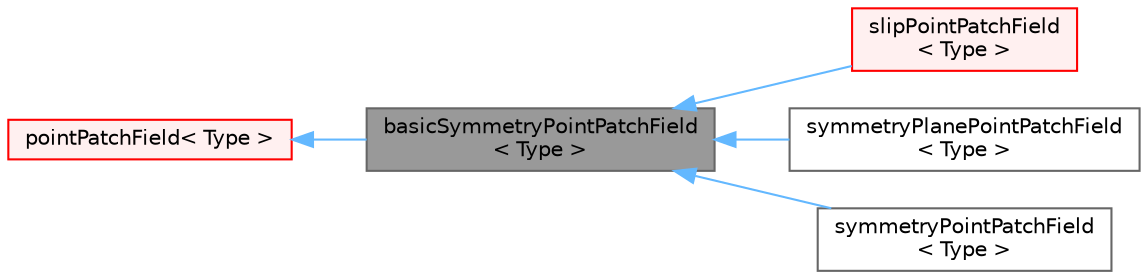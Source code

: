 digraph "basicSymmetryPointPatchField&lt; Type &gt;"
{
 // LATEX_PDF_SIZE
  bgcolor="transparent";
  edge [fontname=Helvetica,fontsize=10,labelfontname=Helvetica,labelfontsize=10];
  node [fontname=Helvetica,fontsize=10,shape=box,height=0.2,width=0.4];
  rankdir="LR";
  Node1 [id="Node000001",label="basicSymmetryPointPatchField\l\< Type \>",height=0.2,width=0.4,color="gray40", fillcolor="grey60", style="filled", fontcolor="black",tooltip="A Symmetry boundary condition for pointField."];
  Node2 -> Node1 [id="edge1_Node000001_Node000002",dir="back",color="steelblue1",style="solid",tooltip=" "];
  Node2 [id="Node000002",label="pointPatchField\< Type \>",height=0.2,width=0.4,color="red", fillcolor="#FFF0F0", style="filled",URL="$classFoam_1_1pointPatchField.html",tooltip="Abstract base class for point-mesh patch fields."];
  Node1 -> Node4 [id="edge2_Node000001_Node000004",dir="back",color="steelblue1",style="solid",tooltip=" "];
  Node4 [id="Node000004",label="slipPointPatchField\l\< Type \>",height=0.2,width=0.4,color="red", fillcolor="#FFF0F0", style="filled",URL="$classFoam_1_1slipPointPatchField.html",tooltip="Foam::slipPointPatchField."];
  Node1 -> Node6 [id="edge3_Node000001_Node000006",dir="back",color="steelblue1",style="solid",tooltip=" "];
  Node6 [id="Node000006",label="symmetryPlanePointPatchField\l\< Type \>",height=0.2,width=0.4,color="gray40", fillcolor="white", style="filled",URL="$classFoam_1_1symmetryPlanePointPatchField.html",tooltip="A symmetry-plane boundary condition for pointField."];
  Node1 -> Node7 [id="edge4_Node000001_Node000007",dir="back",color="steelblue1",style="solid",tooltip=" "];
  Node7 [id="Node000007",label="symmetryPointPatchField\l\< Type \>",height=0.2,width=0.4,color="gray40", fillcolor="white", style="filled",URL="$classFoam_1_1symmetryPointPatchField.html",tooltip="A Symmetry boundary condition for pointField."];
}
